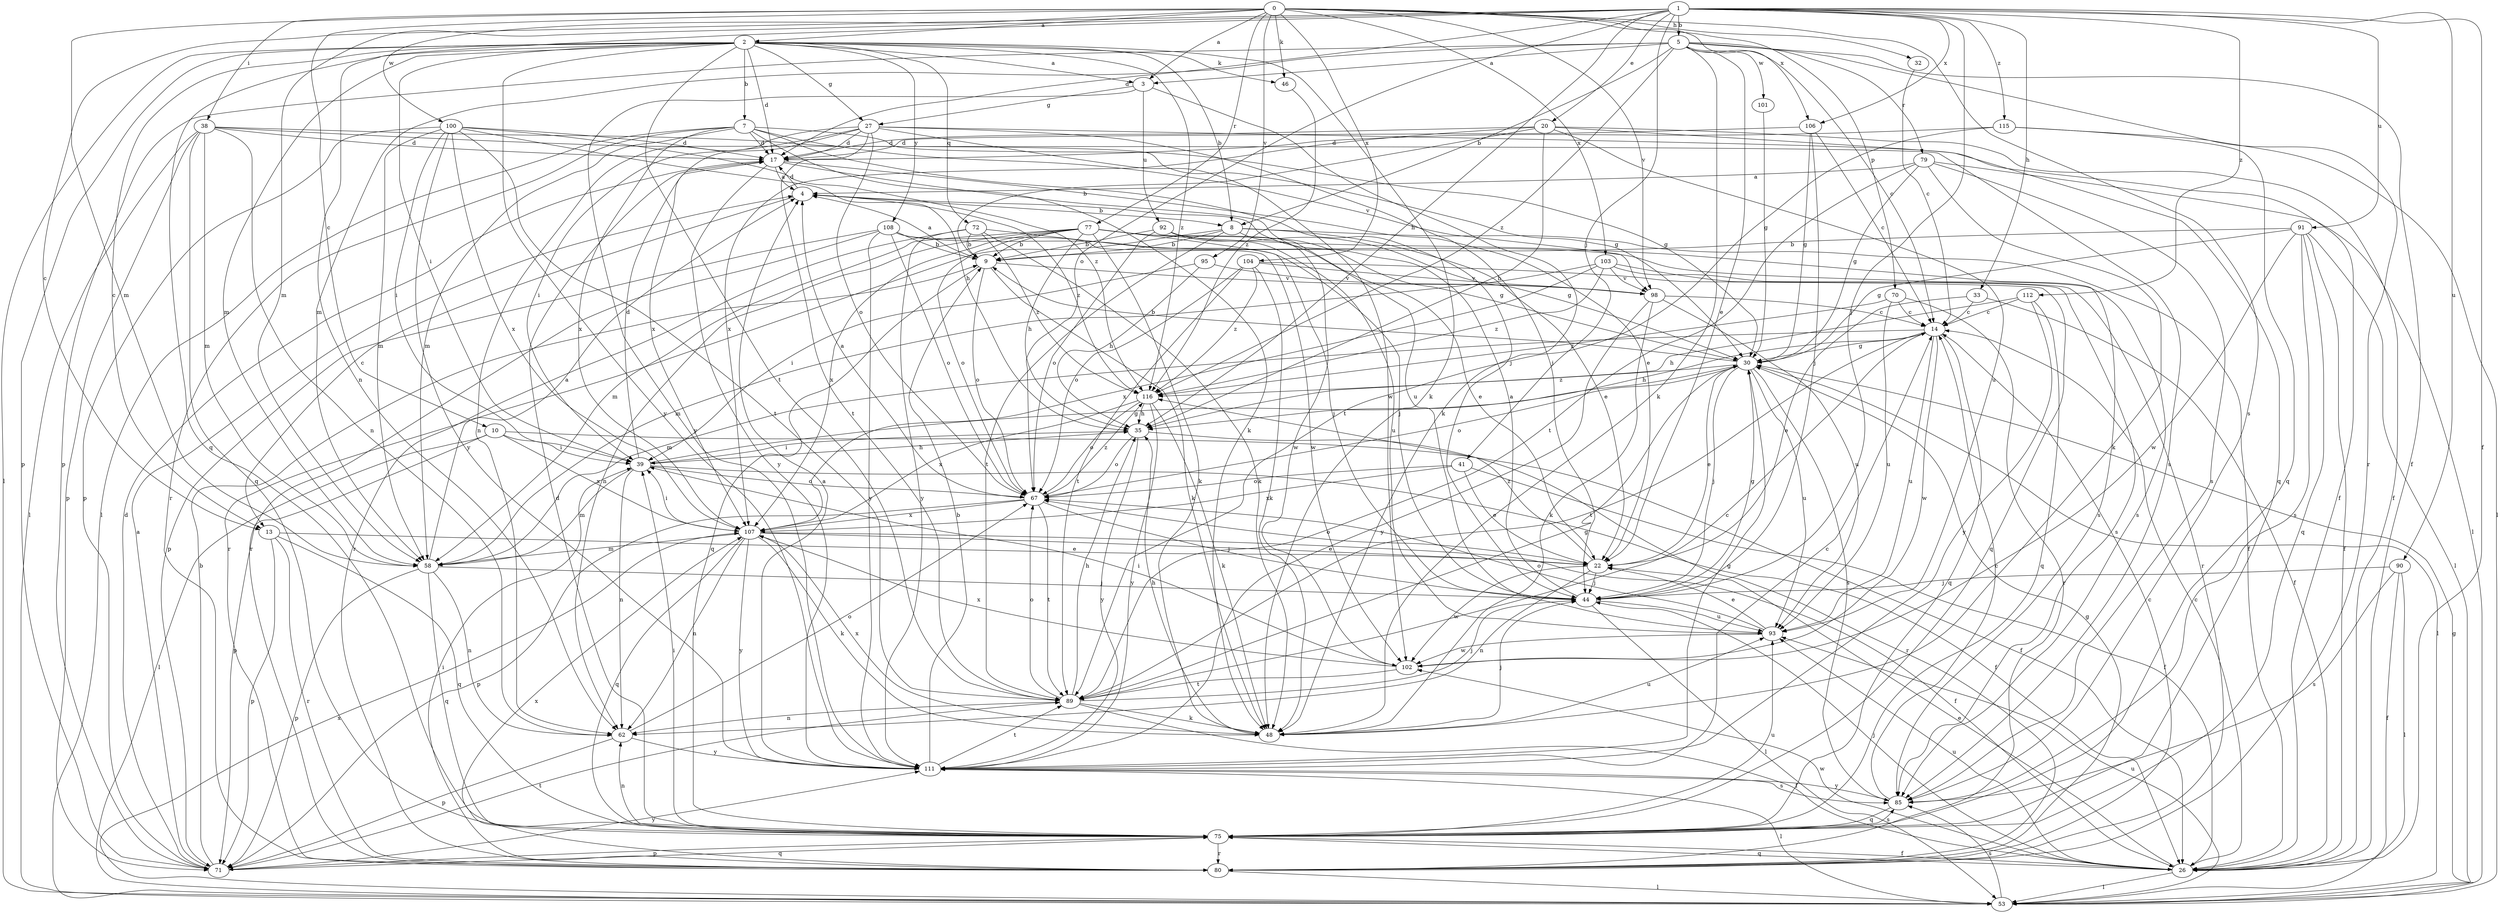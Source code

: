 strict digraph  {
0;
1;
2;
3;
4;
5;
7;
8;
9;
10;
13;
14;
17;
20;
22;
26;
27;
30;
32;
33;
35;
38;
39;
41;
44;
46;
48;
53;
58;
62;
67;
70;
71;
72;
75;
77;
79;
80;
85;
89;
90;
91;
92;
93;
95;
98;
100;
101;
102;
103;
104;
106;
107;
108;
111;
112;
115;
116;
0 -> 2  [label=a];
0 -> 3  [label=a];
0 -> 10  [label=c];
0 -> 32  [label=h];
0 -> 38  [label=i];
0 -> 46  [label=k];
0 -> 58  [label=m];
0 -> 70  [label=p];
0 -> 77  [label=r];
0 -> 85  [label=s];
0 -> 95  [label=v];
0 -> 98  [label=v];
0 -> 100  [label=w];
0 -> 103  [label=x];
0 -> 104  [label=x];
0 -> 106  [label=x];
1 -> 5  [label=b];
1 -> 13  [label=c];
1 -> 17  [label=d];
1 -> 20  [label=e];
1 -> 26  [label=f];
1 -> 33  [label=h];
1 -> 35  [label=h];
1 -> 41  [label=j];
1 -> 44  [label=j];
1 -> 58  [label=m];
1 -> 62  [label=n];
1 -> 67  [label=o];
1 -> 90  [label=u];
1 -> 91  [label=u];
1 -> 106  [label=x];
1 -> 112  [label=z];
1 -> 115  [label=z];
2 -> 3  [label=a];
2 -> 7  [label=b];
2 -> 8  [label=b];
2 -> 13  [label=c];
2 -> 17  [label=d];
2 -> 27  [label=g];
2 -> 39  [label=i];
2 -> 46  [label=k];
2 -> 48  [label=k];
2 -> 53  [label=l];
2 -> 58  [label=m];
2 -> 71  [label=p];
2 -> 72  [label=q];
2 -> 75  [label=q];
2 -> 89  [label=t];
2 -> 108  [label=y];
2 -> 111  [label=y];
2 -> 116  [label=z];
3 -> 27  [label=g];
3 -> 48  [label=k];
3 -> 92  [label=u];
3 -> 111  [label=y];
4 -> 8  [label=b];
4 -> 13  [label=c];
4 -> 17  [label=d];
4 -> 116  [label=z];
5 -> 3  [label=a];
5 -> 8  [label=b];
5 -> 14  [label=c];
5 -> 22  [label=e];
5 -> 26  [label=f];
5 -> 48  [label=k];
5 -> 58  [label=m];
5 -> 71  [label=p];
5 -> 79  [label=r];
5 -> 80  [label=r];
5 -> 101  [label=w];
5 -> 116  [label=z];
7 -> 17  [label=d];
7 -> 30  [label=g];
7 -> 44  [label=j];
7 -> 48  [label=k];
7 -> 53  [label=l];
7 -> 58  [label=m];
7 -> 80  [label=r];
7 -> 98  [label=v];
7 -> 107  [label=x];
8 -> 9  [label=b];
8 -> 22  [label=e];
8 -> 26  [label=f];
8 -> 80  [label=r];
8 -> 89  [label=t];
8 -> 102  [label=w];
9 -> 4  [label=a];
9 -> 48  [label=k];
9 -> 67  [label=o];
9 -> 75  [label=q];
9 -> 98  [label=v];
10 -> 26  [label=f];
10 -> 39  [label=i];
10 -> 53  [label=l];
10 -> 71  [label=p];
10 -> 107  [label=x];
13 -> 22  [label=e];
13 -> 71  [label=p];
13 -> 75  [label=q];
13 -> 80  [label=r];
14 -> 30  [label=g];
14 -> 35  [label=h];
14 -> 58  [label=m];
14 -> 75  [label=q];
14 -> 89  [label=t];
14 -> 93  [label=u];
14 -> 102  [label=w];
17 -> 4  [label=a];
17 -> 22  [label=e];
17 -> 93  [label=u];
17 -> 111  [label=y];
20 -> 9  [label=b];
20 -> 17  [label=d];
20 -> 26  [label=f];
20 -> 35  [label=h];
20 -> 75  [label=q];
20 -> 93  [label=u];
20 -> 107  [label=x];
22 -> 44  [label=j];
22 -> 62  [label=n];
22 -> 67  [label=o];
22 -> 102  [label=w];
22 -> 116  [label=z];
26 -> 14  [label=c];
26 -> 22  [label=e];
26 -> 44  [label=j];
26 -> 53  [label=l];
26 -> 75  [label=q];
26 -> 93  [label=u];
26 -> 102  [label=w];
27 -> 17  [label=d];
27 -> 26  [label=f];
27 -> 39  [label=i];
27 -> 44  [label=j];
27 -> 62  [label=n];
27 -> 67  [label=o];
27 -> 89  [label=t];
27 -> 102  [label=w];
27 -> 107  [label=x];
30 -> 9  [label=b];
30 -> 22  [label=e];
30 -> 44  [label=j];
30 -> 53  [label=l];
30 -> 67  [label=o];
30 -> 85  [label=s];
30 -> 93  [label=u];
30 -> 116  [label=z];
32 -> 14  [label=c];
33 -> 14  [label=c];
33 -> 22  [label=e];
33 -> 26  [label=f];
35 -> 39  [label=i];
35 -> 67  [label=o];
35 -> 80  [label=r];
35 -> 111  [label=y];
38 -> 17  [label=d];
38 -> 30  [label=g];
38 -> 53  [label=l];
38 -> 58  [label=m];
38 -> 62  [label=n];
38 -> 71  [label=p];
38 -> 75  [label=q];
38 -> 85  [label=s];
39 -> 17  [label=d];
39 -> 26  [label=f];
39 -> 30  [label=g];
39 -> 35  [label=h];
39 -> 58  [label=m];
39 -> 62  [label=n];
39 -> 67  [label=o];
41 -> 22  [label=e];
41 -> 26  [label=f];
41 -> 67  [label=o];
41 -> 107  [label=x];
44 -> 4  [label=a];
44 -> 30  [label=g];
44 -> 53  [label=l];
44 -> 93  [label=u];
46 -> 116  [label=z];
48 -> 35  [label=h];
48 -> 44  [label=j];
48 -> 93  [label=u];
48 -> 107  [label=x];
53 -> 30  [label=g];
53 -> 85  [label=s];
53 -> 93  [label=u];
53 -> 107  [label=x];
58 -> 4  [label=a];
58 -> 44  [label=j];
58 -> 62  [label=n];
58 -> 71  [label=p];
58 -> 75  [label=q];
62 -> 67  [label=o];
62 -> 71  [label=p];
62 -> 111  [label=y];
67 -> 4  [label=a];
67 -> 44  [label=j];
67 -> 71  [label=p];
67 -> 89  [label=t];
67 -> 107  [label=x];
67 -> 116  [label=z];
70 -> 14  [label=c];
70 -> 80  [label=r];
70 -> 93  [label=u];
70 -> 116  [label=z];
71 -> 4  [label=a];
71 -> 9  [label=b];
71 -> 17  [label=d];
71 -> 75  [label=q];
71 -> 89  [label=t];
71 -> 111  [label=y];
72 -> 9  [label=b];
72 -> 44  [label=j];
72 -> 48  [label=k];
72 -> 80  [label=r];
72 -> 111  [label=y];
72 -> 116  [label=z];
75 -> 17  [label=d];
75 -> 26  [label=f];
75 -> 39  [label=i];
75 -> 62  [label=n];
75 -> 71  [label=p];
75 -> 80  [label=r];
75 -> 85  [label=s];
75 -> 93  [label=u];
77 -> 9  [label=b];
77 -> 22  [label=e];
77 -> 30  [label=g];
77 -> 35  [label=h];
77 -> 44  [label=j];
77 -> 48  [label=k];
77 -> 58  [label=m];
77 -> 62  [label=n];
77 -> 67  [label=o];
77 -> 85  [label=s];
77 -> 107  [label=x];
79 -> 4  [label=a];
79 -> 30  [label=g];
79 -> 48  [label=k];
79 -> 53  [label=l];
79 -> 85  [label=s];
79 -> 89  [label=t];
80 -> 14  [label=c];
80 -> 30  [label=g];
80 -> 39  [label=i];
80 -> 53  [label=l];
80 -> 107  [label=x];
85 -> 14  [label=c];
85 -> 75  [label=q];
85 -> 111  [label=y];
89 -> 14  [label=c];
89 -> 26  [label=f];
89 -> 30  [label=g];
89 -> 35  [label=h];
89 -> 44  [label=j];
89 -> 48  [label=k];
89 -> 62  [label=n];
89 -> 67  [label=o];
90 -> 26  [label=f];
90 -> 44  [label=j];
90 -> 53  [label=l];
90 -> 85  [label=s];
91 -> 9  [label=b];
91 -> 26  [label=f];
91 -> 30  [label=g];
91 -> 53  [label=l];
91 -> 75  [label=q];
91 -> 85  [label=s];
91 -> 102  [label=w];
92 -> 9  [label=b];
92 -> 30  [label=g];
92 -> 67  [label=o];
92 -> 93  [label=u];
93 -> 22  [label=e];
93 -> 67  [label=o];
93 -> 102  [label=w];
95 -> 35  [label=h];
95 -> 39  [label=i];
95 -> 98  [label=v];
98 -> 14  [label=c];
98 -> 48  [label=k];
98 -> 93  [label=u];
98 -> 111  [label=y];
100 -> 17  [label=d];
100 -> 35  [label=h];
100 -> 39  [label=i];
100 -> 58  [label=m];
100 -> 71  [label=p];
100 -> 89  [label=t];
100 -> 107  [label=x];
100 -> 111  [label=y];
100 -> 116  [label=z];
101 -> 30  [label=g];
102 -> 39  [label=i];
102 -> 89  [label=t];
102 -> 107  [label=x];
103 -> 58  [label=m];
103 -> 80  [label=r];
103 -> 85  [label=s];
103 -> 98  [label=v];
103 -> 107  [label=x];
103 -> 116  [label=z];
104 -> 48  [label=k];
104 -> 67  [label=o];
104 -> 75  [label=q];
104 -> 89  [label=t];
104 -> 98  [label=v];
104 -> 116  [label=z];
106 -> 14  [label=c];
106 -> 17  [label=d];
106 -> 30  [label=g];
106 -> 44  [label=j];
107 -> 22  [label=e];
107 -> 26  [label=f];
107 -> 39  [label=i];
107 -> 48  [label=k];
107 -> 58  [label=m];
107 -> 62  [label=n];
107 -> 75  [label=q];
107 -> 111  [label=y];
108 -> 9  [label=b];
108 -> 67  [label=o];
108 -> 71  [label=p];
108 -> 80  [label=r];
108 -> 85  [label=s];
108 -> 102  [label=w];
108 -> 111  [label=y];
111 -> 4  [label=a];
111 -> 9  [label=b];
111 -> 14  [label=c];
111 -> 30  [label=g];
111 -> 53  [label=l];
111 -> 85  [label=s];
111 -> 89  [label=t];
112 -> 14  [label=c];
112 -> 35  [label=h];
112 -> 75  [label=q];
112 -> 111  [label=y];
115 -> 17  [label=d];
115 -> 53  [label=l];
115 -> 75  [label=q];
115 -> 89  [label=t];
116 -> 35  [label=h];
116 -> 48  [label=k];
116 -> 67  [label=o];
116 -> 107  [label=x];
116 -> 111  [label=y];
}
